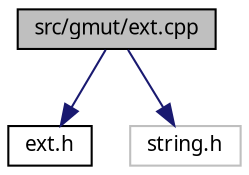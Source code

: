 digraph "src/gmut/ext.cpp"
{
  edge [fontname="Sans",fontsize="10",labelfontname="Sans",labelfontsize="10"];
  node [fontname="Sans",fontsize="10",shape=record];
  Node0 [label="src/gmut/ext.cpp",height=0.2,width=0.4,color="black", fillcolor="grey75", style="filled", fontcolor="black"];
  Node0 -> Node1 [color="midnightblue",fontsize="10",style="solid",fontname="Sans"];
  Node1 [label="ext.h",height=0.2,width=0.4,color="black", fillcolor="white", style="filled",URL="$d9/d63/ext_8h.html",tooltip="Some tine fancy tools for file names. "];
  Node0 -> Node2 [color="midnightblue",fontsize="10",style="solid",fontname="Sans"];
  Node2 [label="string.h",height=0.2,width=0.4,color="grey75", fillcolor="white", style="filled"];
}
